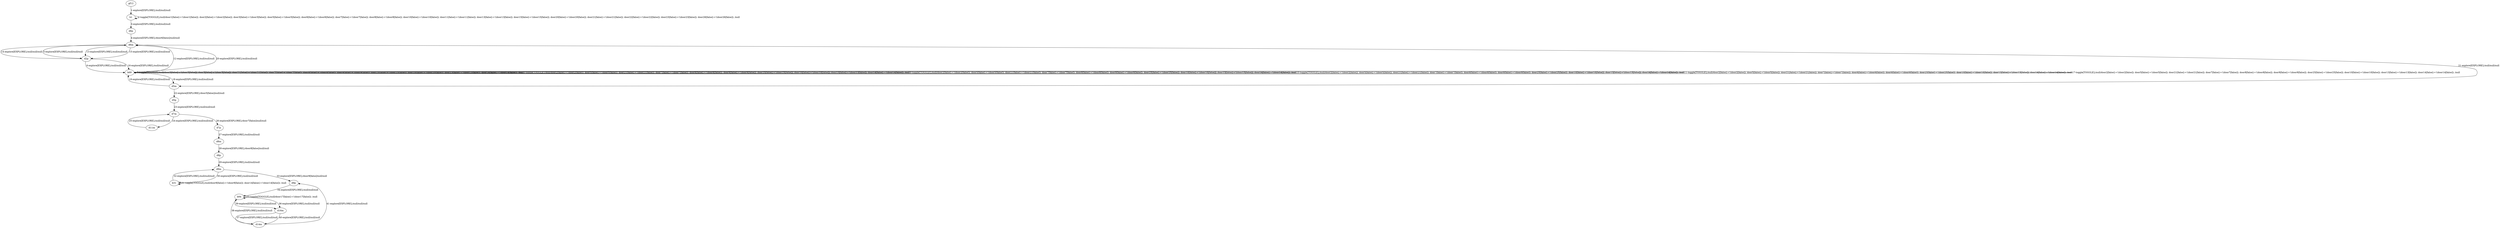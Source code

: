 # Total number of goals covered by this test: 1
# d14m --> d9p

digraph g {
"gf12" -> "b1" [label = "1-explore[EXPLORE];/null/null/null"];
"b1" -> "b1" [label = "2-toggle[TOGGLE];/null/door1[false]:=!(door1[false]); door2[false]:=!(door2[false]); door3[false]:=!(door3[false]); door5[false]:=!(door5[false]); door6[false]:=!(door6[false]); door7[false]:=!(door7[false]); door8[false]:=!(door8[false]); door10[false]:=!(door10[false]); door11[false]:=!(door11[false]); door13[false]:=!(door13[false]); door15[false]:=!(door15[false]); door20[false]:=!(door20[false]); door21[false]:=!(door21[false]); door22[false]:=!(door22[false]); door23[false]:=!(door23[false]); door26[false]:=!(door26[false]); /null"];
"b1" -> "d6p" [label = "3-explore[EXPLORE];/null/null/null"];
"d6p" -> "d6m" [label = "4-explore[EXPLORE];/door6[false]/null/null"];
"d6m" -> "d2p" [label = "5-explore[EXPLORE];/null/null/null"];
"d2p" -> "b69" [label = "6-explore[EXPLORE];/null/null/null"];
"b69" -> "b69" [label = "7-toggle[TOGGLE];/null/door2[false]:=!(door2[false]); door5[false]:=!(door5[false]); door21[false]:=!(door21[false]); door7[false]:=!(door7[false]); door8[false]:=!(door8[false]); door9[false]:=!(door9[false]); door25[false]:=!(door25[false]); door10[false]:=!(door10[false]); door13[false]:=!(door13[false]); door14[false]:=!(door14[false]); /null"];
"b69" -> "b69" [label = "8-toggle[TOGGLE];/null/door2[false]:=!(door2[false]); door5[false]:=!(door5[false]); door21[false]:=!(door21[false]); door7[false]:=!(door7[false]); door8[false]:=!(door8[false]); door9[false]:=!(door9[false]); door25[false]:=!(door25[false]); door10[false]:=!(door10[false]); door13[false]:=!(door13[false]); door14[false]:=!(door14[false]); /null"];
"b69" -> "b69" [label = "9-toggle[TOGGLE];/null/door2[false]:=!(door2[false]); door5[false]:=!(door5[false]); door21[false]:=!(door21[false]); door7[false]:=!(door7[false]); door8[false]:=!(door8[false]); door9[false]:=!(door9[false]); door25[false]:=!(door25[false]); door10[false]:=!(door10[false]); door13[false]:=!(door13[false]); door14[false]:=!(door14[false]); /null"];
"b69" -> "b69" [label = "10-toggle[TOGGLE];/null/door2[false]:=!(door2[false]); door5[false]:=!(door5[false]); door21[false]:=!(door21[false]); door7[false]:=!(door7[false]); door8[false]:=!(door8[false]); door9[false]:=!(door9[false]); door25[false]:=!(door25[false]); door10[false]:=!(door10[false]); door13[false]:=!(door13[false]); door14[false]:=!(door14[false]); /null"];
"b69" -> "b69" [label = "11-toggle[TOGGLE];/null/door2[false]:=!(door2[false]); door5[false]:=!(door5[false]); door21[false]:=!(door21[false]); door7[false]:=!(door7[false]); door8[false]:=!(door8[false]); door9[false]:=!(door9[false]); door25[false]:=!(door25[false]); door10[false]:=!(door10[false]); door13[false]:=!(door13[false]); door14[false]:=!(door14[false]); /null"];
"b69" -> "d6m" [label = "12-explore[EXPLORE];/null/null/null"];
"d6m" -> "d2p" [label = "13-explore[EXPLORE];/null/null/null"];
"d2p" -> "d6m" [label = "14-explore[EXPLORE];/null/null/null"];
"d6m" -> "d2p" [label = "15-explore[EXPLORE];/null/null/null"];
"d2p" -> "b69" [label = "16-explore[EXPLORE];/null/null/null"];
"b69" -> "b69" [label = "17-toggle[TOGGLE];/null/door2[false]:=!(door2[false]); door5[false]:=!(door5[false]); door21[false]:=!(door21[false]); door7[false]:=!(door7[false]); door8[false]:=!(door8[false]); door9[false]:=!(door9[false]); door25[false]:=!(door25[false]); door10[false]:=!(door10[false]); door13[false]:=!(door13[false]); door14[false]:=!(door14[false]); /null"];
"b69" -> "d5m" [label = "18-explore[EXPLORE];/null/null/null"];
"d5m" -> "b69" [label = "19-explore[EXPLORE];/null/null/null"];
"b69" -> "d6m" [label = "20-explore[EXPLORE];/null/null/null"];
"d6m" -> "d5m" [label = "21-explore[EXPLORE];/null/null/null"];
"d5m" -> "d5p" [label = "22-explore[EXPLORE];/door5[false]/null/null"];
"d5p" -> "d7m" [label = "23-explore[EXPLORE];/null/null/null"];
"d7m" -> "d11m" [label = "24-explore[EXPLORE];/null/null/null"];
"d11m" -> "d7m" [label = "25-explore[EXPLORE];/null/null/null"];
"d7m" -> "d7p" [label = "26-explore[EXPLORE];/door7[false]/null/null"];
"d7p" -> "d8m" [label = "27-explore[EXPLORE];/null/null/null"];
"d8m" -> "d8p" [label = "28-explore[EXPLORE];/door8[false]/null/null"];
"d8p" -> "d9m" [label = "29-explore[EXPLORE];/null/null/null"];
"d9m" -> "b31" [label = "30-explore[EXPLORE];/null/null/null"];
"b31" -> "b31" [label = "31-toggle[TOGGLE];/null/door9[false]:=!(door9[false]); door14[false]:=!(door14[false]); /null"];
"b31" -> "d9m" [label = "32-explore[EXPLORE];/null/null/null"];
"d9m" -> "d9p" [label = "33-explore[EXPLORE];/door9[false]/null/null"];
"d9p" -> "b94" [label = "34-explore[EXPLORE];/null/null/null"];
"b94" -> "b94" [label = "35-toggle[TOGGLE];/null/door17[false]:=!(door17[false]); /null"];
"b94" -> "d16m" [label = "36-explore[EXPLORE];/null/null/null"];
"d16m" -> "d14m" [label = "37-explore[EXPLORE];/null/null/null"];
"d14m" -> "b94" [label = "38-explore[EXPLORE];/null/null/null"];
"b94" -> "d16m" [label = "39-explore[EXPLORE];/null/null/null"];
"d16m" -> "d14m" [label = "40-explore[EXPLORE];/null/null/null"];
"d14m" -> "d9p" [label = "41-explore[EXPLORE];/null/null/null"];
}